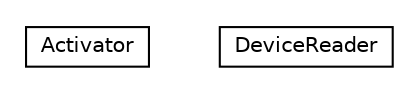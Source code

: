 #!/usr/local/bin/dot
#
# Class diagram 
# Generated by UMLGraph version R5_6-24-gf6e263 (http://www.umlgraph.org/)
#

digraph G {
	edge [fontname="Helvetica",fontsize=10,labelfontname="Helvetica",labelfontsize=10];
	node [fontname="Helvetica",fontsize=10,shape=plaintext];
	nodesep=0.25;
	ranksep=0.5;
	// org.universAAL.lddi.fs20.server.Activator
	c764666 [label=<<table title="org.universAAL.lddi.fs20.server.Activator" border="0" cellborder="1" cellspacing="0" cellpadding="2" port="p" href="./Activator.html">
		<tr><td><table border="0" cellspacing="0" cellpadding="1">
<tr><td align="center" balign="center"> Activator </td></tr>
		</table></td></tr>
		</table>>, URL="./Activator.html", fontname="Helvetica", fontcolor="black", fontsize=10.0];
	// org.universAAL.lddi.fs20.server.DeviceReader
	c764667 [label=<<table title="org.universAAL.lddi.fs20.server.DeviceReader" border="0" cellborder="1" cellspacing="0" cellpadding="2" port="p" href="./DeviceReader.html">
		<tr><td><table border="0" cellspacing="0" cellpadding="1">
<tr><td align="center" balign="center"> DeviceReader </td></tr>
		</table></td></tr>
		</table>>, URL="./DeviceReader.html", fontname="Helvetica", fontcolor="black", fontsize=10.0];
}


